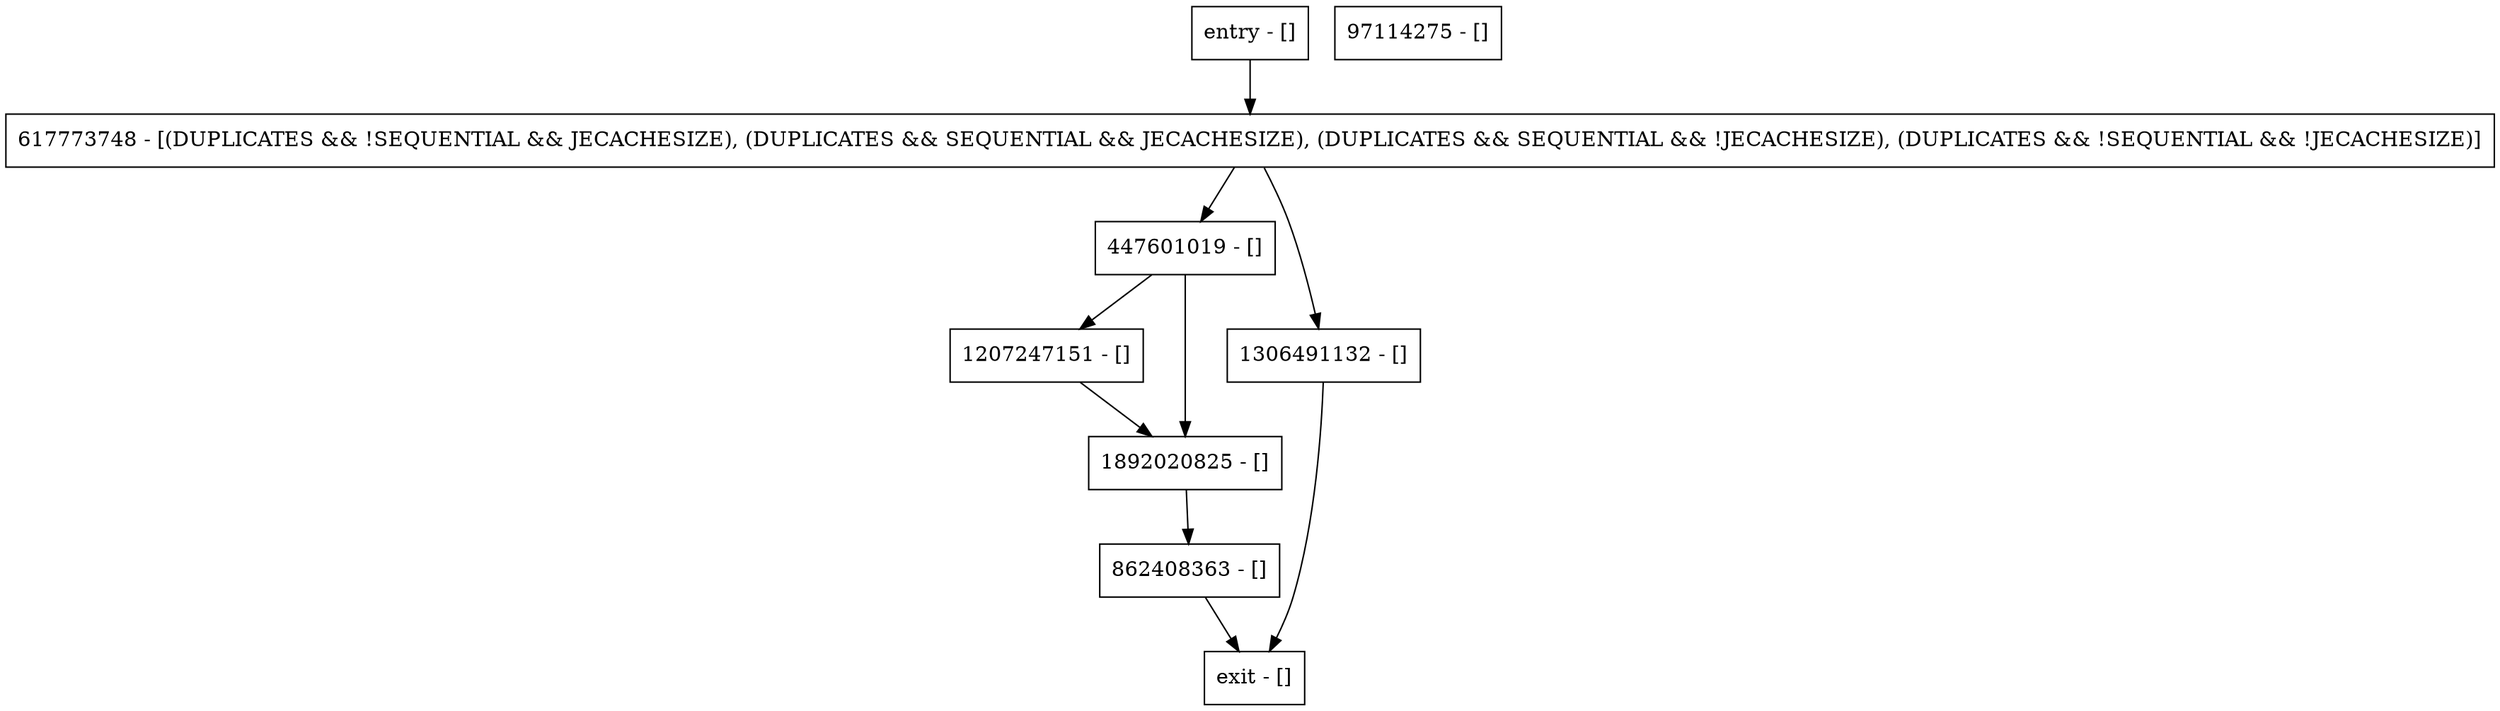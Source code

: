 digraph close {
node [shape=record];
entry [label="entry - []"];
exit [label="exit - []"];
862408363 [label="862408363 - []"];
447601019 [label="447601019 - []"];
1306491132 [label="1306491132 - []"];
1207247151 [label="1207247151 - []"];
97114275 [label="97114275 - []"];
1892020825 [label="1892020825 - []"];
617773748 [label="617773748 - [(DUPLICATES && !SEQUENTIAL && JECACHESIZE), (DUPLICATES && SEQUENTIAL && JECACHESIZE), (DUPLICATES && SEQUENTIAL && !JECACHESIZE), (DUPLICATES && !SEQUENTIAL && !JECACHESIZE)]"];
entry;
exit;
entry -> 617773748;
862408363 -> exit;
447601019 -> 1207247151;
447601019 -> 1892020825;
1306491132 -> exit;
1207247151 -> 1892020825;
1892020825 -> 862408363;
617773748 -> 447601019;
617773748 -> 1306491132;
}
